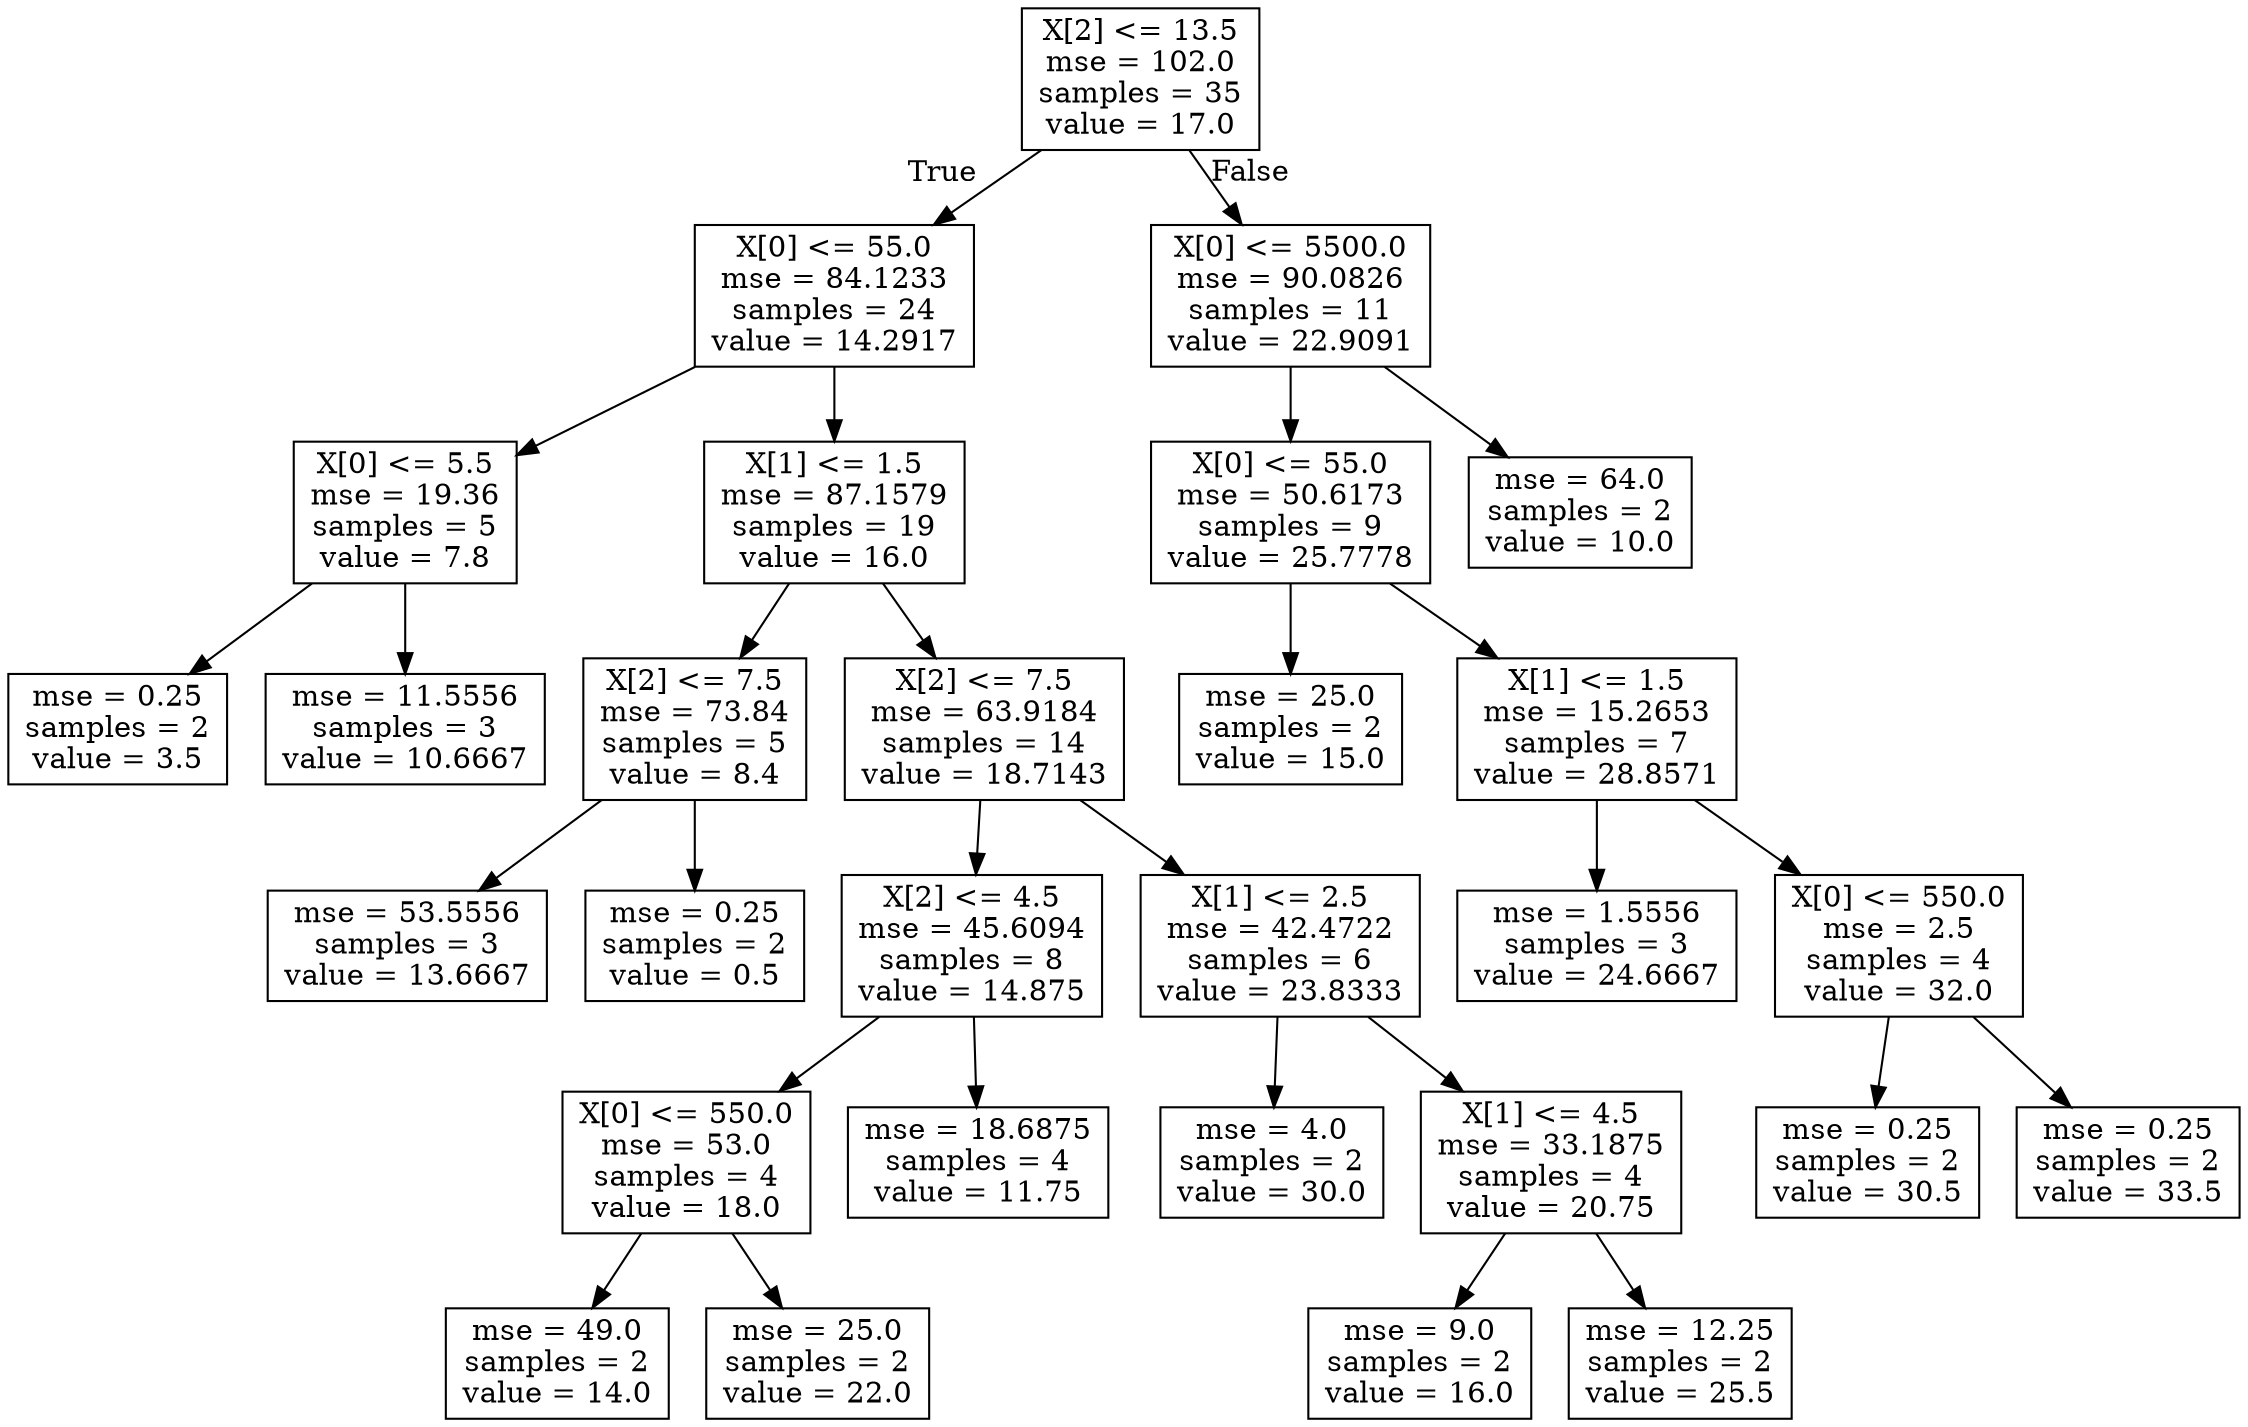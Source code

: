 digraph Tree {
node [shape=box] ;
0 [label="X[2] <= 13.5\nmse = 102.0\nsamples = 35\nvalue = 17.0"] ;
1 [label="X[0] <= 55.0\nmse = 84.1233\nsamples = 24\nvalue = 14.2917"] ;
0 -> 1 [labeldistance=2.5, labelangle=45, headlabel="True"] ;
2 [label="X[0] <= 5.5\nmse = 19.36\nsamples = 5\nvalue = 7.8"] ;
1 -> 2 ;
3 [label="mse = 0.25\nsamples = 2\nvalue = 3.5"] ;
2 -> 3 ;
4 [label="mse = 11.5556\nsamples = 3\nvalue = 10.6667"] ;
2 -> 4 ;
5 [label="X[1] <= 1.5\nmse = 87.1579\nsamples = 19\nvalue = 16.0"] ;
1 -> 5 ;
6 [label="X[2] <= 7.5\nmse = 73.84\nsamples = 5\nvalue = 8.4"] ;
5 -> 6 ;
7 [label="mse = 53.5556\nsamples = 3\nvalue = 13.6667"] ;
6 -> 7 ;
8 [label="mse = 0.25\nsamples = 2\nvalue = 0.5"] ;
6 -> 8 ;
9 [label="X[2] <= 7.5\nmse = 63.9184\nsamples = 14\nvalue = 18.7143"] ;
5 -> 9 ;
10 [label="X[2] <= 4.5\nmse = 45.6094\nsamples = 8\nvalue = 14.875"] ;
9 -> 10 ;
11 [label="X[0] <= 550.0\nmse = 53.0\nsamples = 4\nvalue = 18.0"] ;
10 -> 11 ;
12 [label="mse = 49.0\nsamples = 2\nvalue = 14.0"] ;
11 -> 12 ;
13 [label="mse = 25.0\nsamples = 2\nvalue = 22.0"] ;
11 -> 13 ;
14 [label="mse = 18.6875\nsamples = 4\nvalue = 11.75"] ;
10 -> 14 ;
15 [label="X[1] <= 2.5\nmse = 42.4722\nsamples = 6\nvalue = 23.8333"] ;
9 -> 15 ;
16 [label="mse = 4.0\nsamples = 2\nvalue = 30.0"] ;
15 -> 16 ;
17 [label="X[1] <= 4.5\nmse = 33.1875\nsamples = 4\nvalue = 20.75"] ;
15 -> 17 ;
18 [label="mse = 9.0\nsamples = 2\nvalue = 16.0"] ;
17 -> 18 ;
19 [label="mse = 12.25\nsamples = 2\nvalue = 25.5"] ;
17 -> 19 ;
20 [label="X[0] <= 5500.0\nmse = 90.0826\nsamples = 11\nvalue = 22.9091"] ;
0 -> 20 [labeldistance=2.5, labelangle=-45, headlabel="False"] ;
21 [label="X[0] <= 55.0\nmse = 50.6173\nsamples = 9\nvalue = 25.7778"] ;
20 -> 21 ;
22 [label="mse = 25.0\nsamples = 2\nvalue = 15.0"] ;
21 -> 22 ;
23 [label="X[1] <= 1.5\nmse = 15.2653\nsamples = 7\nvalue = 28.8571"] ;
21 -> 23 ;
24 [label="mse = 1.5556\nsamples = 3\nvalue = 24.6667"] ;
23 -> 24 ;
25 [label="X[0] <= 550.0\nmse = 2.5\nsamples = 4\nvalue = 32.0"] ;
23 -> 25 ;
26 [label="mse = 0.25\nsamples = 2\nvalue = 30.5"] ;
25 -> 26 ;
27 [label="mse = 0.25\nsamples = 2\nvalue = 33.5"] ;
25 -> 27 ;
28 [label="mse = 64.0\nsamples = 2\nvalue = 10.0"] ;
20 -> 28 ;
}